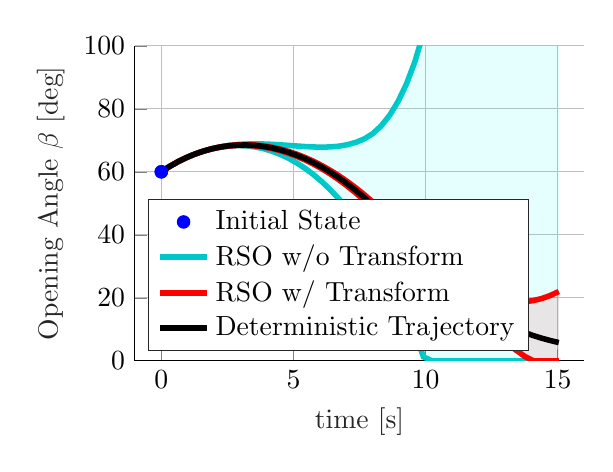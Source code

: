 % This file was created by matlab2tikz.
%
%The latest updates can be retrieved from
%  http://www.mathworks.com/matlabcentral/fileexchange/22022-matlab2tikz-matlab2tikz
%where you can also make suggestions and rate matlab2tikz.
%
\definecolor{mycolor1}{rgb}{0.0,0.78,0.78}%
\definecolor{mycolor2}{rgb}{0.0,1.0,1.0}%
%
\begin{tikzpicture}

\begin{axis}[%
width=5.706cm,
height=4cm,
at={(0cm,0cm)},
scale only axis,
xmin=-1,
xmax=16,
xtick={ 0,  5, 10, 15},
xlabel style={font=\color{white!15!black}},
xlabel={time [s]},
ymin=0,
ymax=100,
ylabel style={font=\color{white!15!black}},
ylabel={Opening Angle $\beta$ [deg]},
axis background/.style={fill=white},
axis x line*=bottom,
axis y line*=left,
xmajorgrids,
ymajorgrids,
legend style={at={(0.03,0.03)}, anchor=south west, legend cell align=left, align=left, draw=white!15!black}
]
\addplot[only marks, mark=*, mark options={}, mark size=2.236pt, color=blue, fill=blue] table[row sep=crcr]{%
x	y\\
0	60\\
};
\addlegendentry{Initial State}

\addplot [color=mycolor1, line width=2.0pt, forget plot]
  table[row sep=crcr]{%
0	60\\
0.32	61.726\\
0.64	63.236\\
0.96	64.537\\
1.28	65.638\\
1.6	66.548\\
1.92	67.272\\
2.24	67.813\\
2.56	68.163\\
2.88	68.309\\
3.2	68.235\\
3.52	67.932\\
3.84	67.393\\
4.16	66.618\\
4.48	65.605\\
4.8	64.354\\
5.12	62.861\\
5.44	61.115\\
5.76	59.106\\
6.08	56.826\\
6.4	54.263\\
6.72	51.406\\
7.04	48.241\\
7.36	44.75\\
7.68	40.913\\
8	36.704\\
8.32	32.089\\
8.64	27.03\\
8.96	21.481\\
9.28	15.385\\
9.6	8.669\\
9.92	1.239\\
10.24	0\\
10.56	0\\
10.88	0\\
11.2	0\\
11.52	0\\
11.84	0\\
12.16	0\\
12.48	0\\
12.8	0\\
13.12	0\\
13.44	0\\
13.76	0\\
14.08	0\\
14.4	0\\
14.72	0\\
15.04	0\\
};
\addplot [color=mycolor1, line width=2.0pt]
  table[row sep=crcr]{%
0	60\\
0.32	61.728\\
0.64	63.244\\
0.96	64.556\\
1.28	65.674\\
1.6	66.605\\
1.92	67.359\\
2.24	67.944\\
2.56	68.369\\
2.88	68.65\\
3.2	68.81\\
3.52	68.866\\
3.84	68.834\\
4.16	68.732\\
4.48	68.578\\
4.8	68.391\\
5.12	68.194\\
5.44	68.014\\
5.76	67.88\\
6.08	67.827\\
6.4	67.897\\
6.72	68.136\\
7.04	68.597\\
7.36	69.341\\
7.68	70.443\\
8	72.103\\
8.32	74.561\\
8.64	77.923\\
8.96	82.323\\
9.28	87.942\\
9.6	95.052\\
9.92	104.113\\
10.24	116.012\\
10.56	132.963\\
10.88	170.039\\
11.2	180\\
11.52	180\\
11.84	180\\
12.16	180\\
12.48	180\\
12.8	180\\
13.12	180\\
13.44	180\\
13.76	180\\
14.08	180\\
14.4	180\\
14.72	180\\
15.04	180\\
};
\addlegendentry{RSO w/o Transform}


\addplot[area legend, draw=black, fill=mycolor2, draw opacity=0, fill opacity=0.1, forget plot]
table[row sep=crcr] {%
x	y\\
0	60\\
0.32	61.726\\
0.64	63.236\\
0.96	64.537\\
1.28	65.638\\
1.6	66.548\\
1.92	67.272\\
2.24	67.813\\
2.56	68.163\\
2.88	68.309\\
3.2	68.235\\
3.52	67.932\\
3.84	67.393\\
4.16	66.618\\
4.48	65.605\\
4.8	64.354\\
5.12	62.861\\
5.44	61.115\\
5.76	59.106\\
6.08	56.826\\
6.4	54.263\\
6.72	51.406\\
7.04	48.241\\
7.36	44.75\\
7.68	40.913\\
8	36.704\\
8.32	32.089\\
8.64	27.03\\
8.96	21.481\\
9.28	15.385\\
9.6	8.669\\
9.92	1.239\\
10.24	0\\
10.56	0\\
10.88	0\\
11.2	0\\
11.52	0\\
11.84	0\\
12.16	0\\
12.48	0\\
12.8	0\\
13.12	0\\
13.44	0\\
13.76	0\\
14.08	0\\
14.4	0\\
14.72	0\\
15.04	0\\
15.04	180\\
14.72	180\\
14.4	180\\
14.08	180\\
13.76	180\\
13.44	180\\
13.12	180\\
12.8	180\\
12.48	180\\
12.16	180\\
11.84	180\\
11.52	180\\
11.2	180\\
10.88	170.039\\
10.56	132.963\\
10.24	116.012\\
9.92	104.113\\
9.6	95.052\\
9.28	87.942\\
8.96	82.323\\
8.64	77.923\\
8.32	74.561\\
8	72.103\\
7.68	70.443\\
7.36	69.341\\
7.04	68.597\\
6.72	68.136\\
6.4	67.897\\
6.08	67.827\\
5.76	67.88\\
5.44	68.014\\
5.12	68.194\\
4.8	68.391\\
4.48	68.578\\
4.16	68.732\\
3.84	68.834\\
3.52	68.866\\
3.2	68.81\\
2.88	68.65\\
2.56	68.369\\
2.24	67.944\\
1.92	67.359\\
1.6	66.605\\
1.28	65.674\\
0.96	64.556\\
0.64	63.244\\
0.32	61.728\\
0	60\\
}--cycle;
\addplot [color=red, line width=2.0pt, forget plot]
  table[row sep=crcr]{%
0	60\\
0.32	61.726\\
0.64	63.236\\
0.96	64.537\\
1.28	65.638\\
1.6	66.548\\
1.92	67.274\\
2.24	67.821\\
2.56	68.19\\
2.88	68.382\\
3.2	68.398\\
3.52	68.241\\
3.84	67.912\\
4.16	67.415\\
4.48	66.751\\
4.8	65.922\\
5.12	64.927\\
5.44	63.766\\
5.76	62.439\\
6.08	60.943\\
6.4	59.279\\
6.72	57.446\\
7.04	55.442\\
7.36	53.266\\
7.68	50.917\\
8	48.395\\
8.32	45.698\\
8.64	42.826\\
8.96	39.781\\
9.28	36.587\\
9.6	33.349\\
9.92	30.173\\
10.24	27.105\\
10.56	24.165\\
10.88	21.37\\
11.2	18.719\\
11.52	16.194\\
11.84	13.792\\
12.16	11.506\\
12.48	9.327\\
12.8	7.241\\
13.12	5.23\\
13.44	3.272\\
13.76	1.342\\
14.08	0\\
14.4	0\\
14.72	0\\
15.04	0\\
};
\addplot [color=red, line width=2.0pt]
  table[row sep=crcr]{%
0	60\\
0.32	61.728\\
0.64	63.244\\
0.96	64.556\\
1.28	65.674\\
1.6	66.605\\
1.92	67.358\\
2.24	67.936\\
2.56	68.342\\
2.88	68.576\\
3.2	68.64\\
3.52	68.538\\
3.84	68.271\\
4.16	67.844\\
4.48	67.258\\
4.8	66.513\\
5.12	65.612\\
5.44	64.553\\
5.76	63.338\\
6.08	61.965\\
6.4	60.435\\
6.72	58.748\\
7.04	56.904\\
7.36	54.903\\
7.68	52.745\\
8	50.432\\
8.32	47.962\\
8.64	45.339\\
8.96	42.571\\
9.28	39.73\\
9.6	36.953\\
9.92	34.313\\
10.24	31.841\\
10.56	29.55\\
10.88	27.453\\
11.2	25.556\\
11.52	23.869\\
11.84	22.401\\
12.16	21.161\\
12.48	20.16\\
12.8	19.41\\
13.12	18.921\\
13.44	18.704\\
13.76	18.768\\
14.08	19.122\\
14.4	19.773\\
14.72	20.729\\
15.04	21.999\\
};
\addlegendentry{RSO w/ Transform}


\addplot[area legend, draw=black, fill=red, draw opacity=0, fill opacity=0.1, forget plot]
table[row sep=crcr] {%
x	y\\
0	60\\
0.32	61.726\\
0.64	63.236\\
0.96	64.537\\
1.28	65.638\\
1.6	66.548\\
1.92	67.274\\
2.24	67.821\\
2.56	68.19\\
2.88	68.382\\
3.2	68.398\\
3.52	68.241\\
3.84	67.912\\
4.16	67.415\\
4.48	66.751\\
4.8	65.922\\
5.12	64.927\\
5.44	63.766\\
5.76	62.439\\
6.08	60.943\\
6.4	59.279\\
6.72	57.446\\
7.04	55.442\\
7.36	53.266\\
7.68	50.917\\
8	48.395\\
8.32	45.698\\
8.64	42.826\\
8.96	39.781\\
9.28	36.587\\
9.6	33.349\\
9.92	30.173\\
10.24	27.105\\
10.56	24.165\\
10.88	21.37\\
11.2	18.719\\
11.52	16.194\\
11.84	13.792\\
12.16	11.506\\
12.48	9.327\\
12.8	7.241\\
13.12	5.23\\
13.44	3.272\\
13.76	1.342\\
14.08	0\\
14.4	0\\
14.72	0\\
15.04	0\\
15.04	21.999\\
14.72	20.729\\
14.4	19.773\\
14.08	19.122\\
13.76	18.768\\
13.44	18.704\\
13.12	18.921\\
12.8	19.41\\
12.48	20.16\\
12.16	21.161\\
11.84	22.401\\
11.52	23.869\\
11.2	25.556\\
10.88	27.453\\
10.56	29.55\\
10.24	31.841\\
9.92	34.313\\
9.6	36.953\\
9.28	39.73\\
8.96	42.571\\
8.64	45.339\\
8.32	47.962\\
8	50.432\\
7.68	52.745\\
7.36	54.903\\
7.04	56.904\\
6.72	58.748\\
6.4	60.435\\
6.08	61.965\\
5.76	63.338\\
5.44	64.553\\
5.12	65.612\\
4.8	66.513\\
4.48	67.258\\
4.16	67.844\\
3.84	68.271\\
3.52	68.538\\
3.2	68.64\\
2.88	68.576\\
2.56	68.342\\
2.24	67.936\\
1.92	67.358\\
1.6	66.605\\
1.28	65.674\\
0.96	64.556\\
0.64	63.244\\
0.32	61.728\\
0	60\\
}--cycle;
\addplot [color=black, line width=2.0pt]
  table[row sep=crcr]{%
0	60\\
0.32	61.727\\
0.64	63.24\\
0.96	64.547\\
1.28	65.656\\
1.6	66.576\\
1.92	67.316\\
2.24	67.879\\
2.56	68.266\\
2.88	68.479\\
3.2	68.519\\
3.52	68.389\\
3.84	68.091\\
4.16	67.629\\
4.48	67.004\\
4.8	66.217\\
5.12	65.269\\
5.44	64.159\\
5.76	62.887\\
6.08	61.453\\
6.4	59.855\\
6.72	58.095\\
7.04	56.17\\
7.36	54.08\\
7.68	51.825\\
8	49.405\\
8.32	46.819\\
8.64	44.067\\
8.96	41.153\\
9.28	38.122\\
9.6	35.1\\
9.92	32.177\\
10.24	29.385\\
10.56	26.739\\
10.88	24.247\\
11.2	21.912\\
11.52	19.736\\
11.84	17.72\\
12.16	15.865\\
12.48	14.17\\
12.8	12.633\\
13.12	11.251\\
13.44	10.021\\
13.76	8.936\\
14.08	7.984\\
14.4	7.153\\
14.72	6.424\\
15.04	5.783\\
};
\addlegendentry{Deterministic Trajectory}

\addplot[only marks, mark=*, mark options={}, mark size=2.236pt, color=blue, fill=blue] table[row sep=crcr]{%
x	y\\
0	60\\
};
\end{axis}
\end{tikzpicture}%